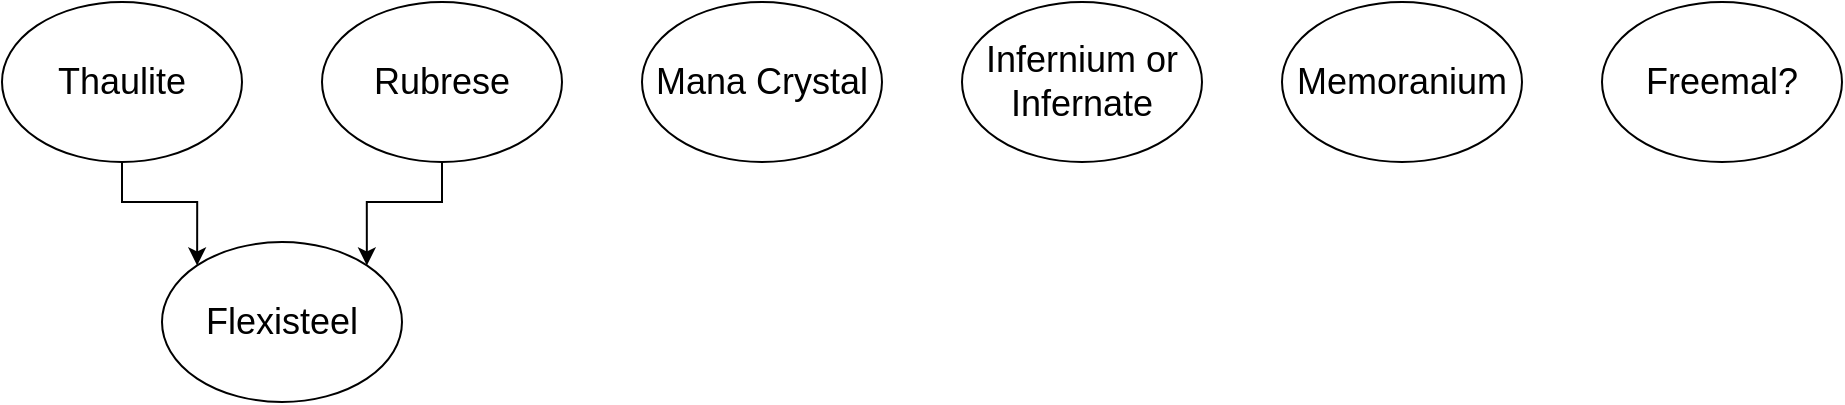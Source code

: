 <mxfile version="14.9.3" type="github">
  <diagram id="dblAvddPHy4zHcdgNZNw" name="Page-1">
    <mxGraphModel dx="735" dy="745" grid="1" gridSize="10" guides="1" tooltips="1" connect="1" arrows="1" fold="1" page="1" pageScale="1" pageWidth="1000" pageHeight="950" math="0" shadow="0">
      <root>
        <mxCell id="0" />
        <mxCell id="1" parent="0" />
        <mxCell id="NblPLieoJubLbDfHQmZO-10" style="edgeStyle=orthogonalEdgeStyle;rounded=0;orthogonalLoop=1;jettySize=auto;html=1;exitX=0.5;exitY=1;exitDx=0;exitDy=0;entryX=1;entryY=0;entryDx=0;entryDy=0;" edge="1" parent="1" source="NblPLieoJubLbDfHQmZO-1" target="NblPLieoJubLbDfHQmZO-5">
          <mxGeometry relative="1" as="geometry" />
        </mxCell>
        <mxCell id="NblPLieoJubLbDfHQmZO-1" value="Rubrese" style="ellipse;whiteSpace=wrap;html=1;fontStyle=0;fontSize=18;fontFamily=Helvetica;" vertex="1" parent="1">
          <mxGeometry x="200" y="120" width="120" height="80" as="geometry" />
        </mxCell>
        <mxCell id="NblPLieoJubLbDfHQmZO-3" value="Freemal?" style="ellipse;whiteSpace=wrap;html=1;fontStyle=0;fontSize=18;fontFamily=Helvetica;" vertex="1" parent="1">
          <mxGeometry x="840" y="120" width="120" height="80" as="geometry" />
        </mxCell>
        <mxCell id="NblPLieoJubLbDfHQmZO-9" style="edgeStyle=orthogonalEdgeStyle;rounded=0;orthogonalLoop=1;jettySize=auto;html=1;exitX=0.5;exitY=1;exitDx=0;exitDy=0;entryX=0;entryY=0;entryDx=0;entryDy=0;" edge="1" parent="1" source="NblPLieoJubLbDfHQmZO-4" target="NblPLieoJubLbDfHQmZO-5">
          <mxGeometry relative="1" as="geometry" />
        </mxCell>
        <mxCell id="NblPLieoJubLbDfHQmZO-4" value="Thaulite" style="ellipse;whiteSpace=wrap;html=1;fontStyle=0;fontSize=18;fontFamily=Helvetica;" vertex="1" parent="1">
          <mxGeometry x="40" y="120" width="120" height="80" as="geometry" />
        </mxCell>
        <mxCell id="NblPLieoJubLbDfHQmZO-5" value="Flexisteel" style="ellipse;whiteSpace=wrap;html=1;fontStyle=0;fontSize=18;fontFamily=Helvetica;" vertex="1" parent="1">
          <mxGeometry x="120" y="240" width="120" height="80" as="geometry" />
        </mxCell>
        <mxCell id="NblPLieoJubLbDfHQmZO-6" value="Memoranium" style="ellipse;whiteSpace=wrap;html=1;fontStyle=0;fontSize=18;fontFamily=Helvetica;" vertex="1" parent="1">
          <mxGeometry x="680" y="120" width="120" height="80" as="geometry" />
        </mxCell>
        <mxCell id="NblPLieoJubLbDfHQmZO-7" value="Mana Crystal" style="ellipse;whiteSpace=wrap;html=1;fontStyle=0;fontSize=18;fontFamily=Helvetica;" vertex="1" parent="1">
          <mxGeometry x="360" y="120" width="120" height="80" as="geometry" />
        </mxCell>
        <mxCell id="NblPLieoJubLbDfHQmZO-8" value="Infernium or&lt;br style=&quot;font-size: 18px;&quot;&gt;Infernate" style="ellipse;whiteSpace=wrap;html=1;fontStyle=0;fontSize=18;fontFamily=Helvetica;" vertex="1" parent="1">
          <mxGeometry x="520" y="120" width="120" height="80" as="geometry" />
        </mxCell>
      </root>
    </mxGraphModel>
  </diagram>
</mxfile>
